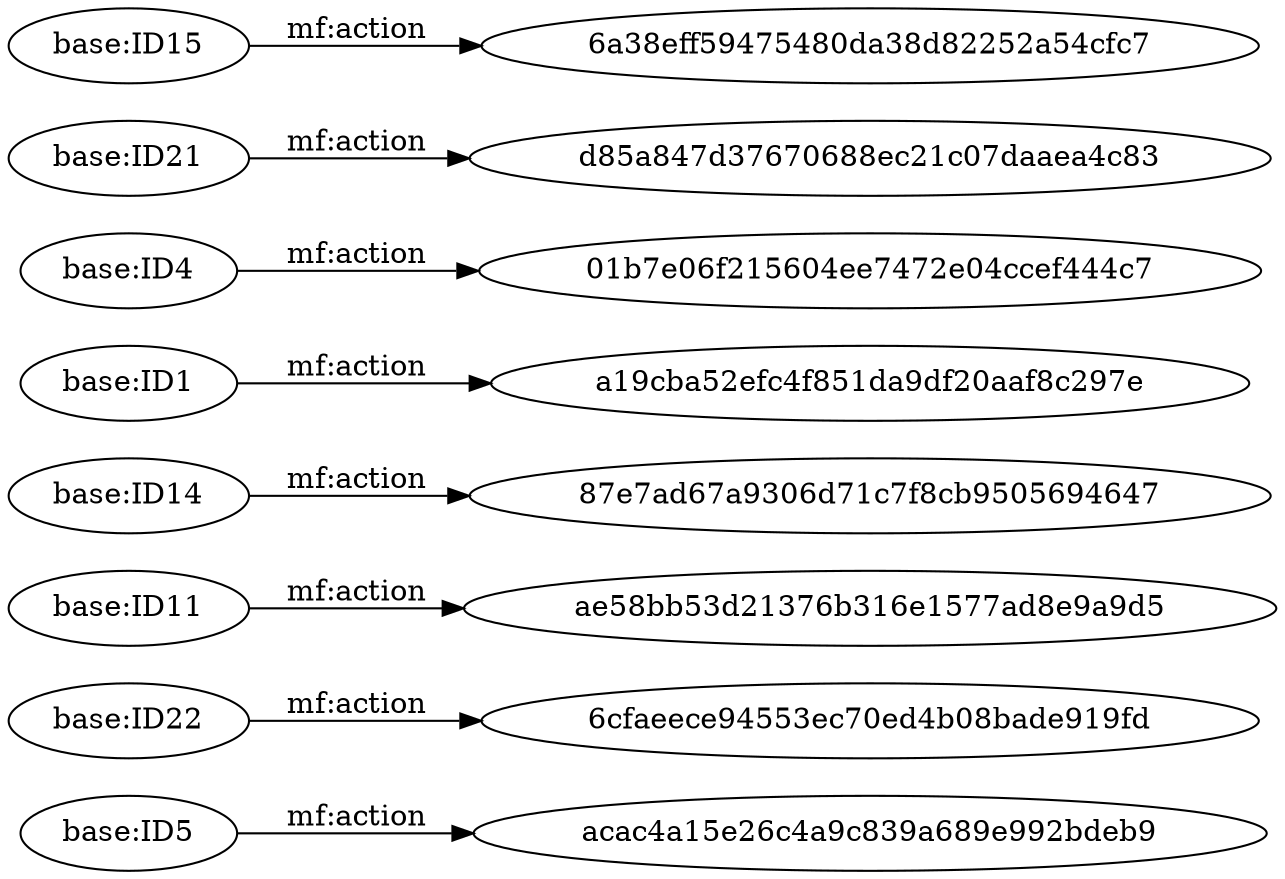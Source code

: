 digraph ar2dtool_diagram { 
rankdir=LR;
size="1501"
	"base:ID5" -> "acac4a15e26c4a9c839a689e992bdeb9" [ label = "mf:action" ];
	"base:ID22" -> "6cfaeece94553ec70ed4b08bade919fd" [ label = "mf:action" ];
	"base:ID11" -> "ae58bb53d21376b316e1577ad8e9a9d5" [ label = "mf:action" ];
	"base:ID14" -> "87e7ad67a9306d71c7f8cb9505694647" [ label = "mf:action" ];
	"base:ID1" -> "a19cba52efc4f851da9df20aaf8c297e" [ label = "mf:action" ];
	"base:ID4" -> "01b7e06f215604ee7472e04ccef444c7" [ label = "mf:action" ];
	"base:ID21" -> "d85a847d37670688ec21c07daaea4c83" [ label = "mf:action" ];
	"base:ID15" -> "6a38eff59475480da38d82252a54cfc7" [ label = "mf:action" ];

}
